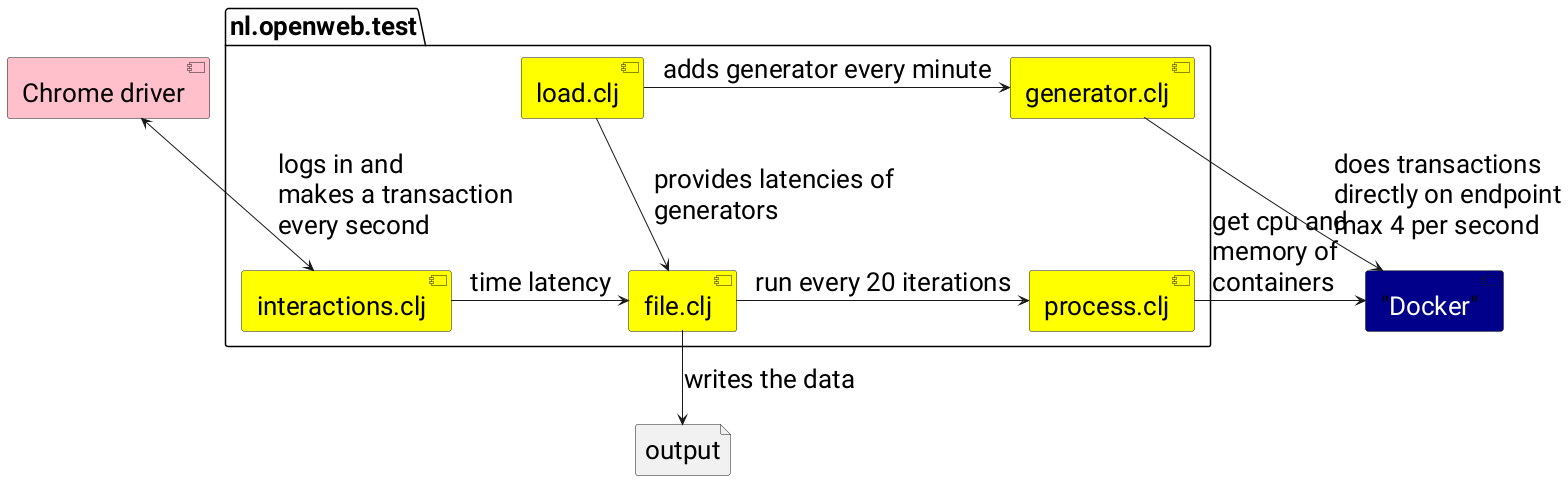 @startuml
skinparam shadowing false
skinparam defaultFontName Roboto
skinparam defaultFontSize 26

package nl.openweb.test #White {
    component load.clj as lo #Yellow
    component file.clj as fi #Yellow
    component interactions.clj as in #Yellow
    component generator.clj as ge #Yellow
    component process.clj as pr #Yellow
}
component "Chrome driver" as cd #Pink
["<color:white>Docker</color>"] as do #DarkBlue
file output

ge <- lo: adds generator every minute
pr -right-> do :get cpu and\lmemory of\ncontainers
ge --> do :does transactions\ldirectly on endpoint\lmax 4 per second
lo --> fi: provides latencies of\lgenerators
fi -> pr: run every 20 iterations
in -right-> fi: time latency
fi --> output :writes the data
in <-up-> cd :logs in and\lmakes a transaction\levery second

@enduml